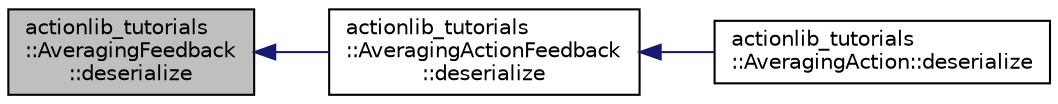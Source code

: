 digraph "actionlib_tutorials::AveragingFeedback::deserialize"
{
  edge [fontname="Helvetica",fontsize="10",labelfontname="Helvetica",labelfontsize="10"];
  node [fontname="Helvetica",fontsize="10",shape=record];
  rankdir="LR";
  Node1 [label="actionlib_tutorials\l::AveragingFeedback\l::deserialize",height=0.2,width=0.4,color="black", fillcolor="grey75", style="filled" fontcolor="black"];
  Node1 -> Node2 [dir="back",color="midnightblue",fontsize="10",style="solid",fontname="Helvetica"];
  Node2 [label="actionlib_tutorials\l::AveragingActionFeedback\l::deserialize",height=0.2,width=0.4,color="black", fillcolor="white", style="filled",URL="$classactionlib__tutorials_1_1_averaging_action_feedback.html#ac37cb54002951a269db6379b363b9b89"];
  Node2 -> Node3 [dir="back",color="midnightblue",fontsize="10",style="solid",fontname="Helvetica"];
  Node3 [label="actionlib_tutorials\l::AveragingAction::deserialize",height=0.2,width=0.4,color="black", fillcolor="white", style="filled",URL="$classactionlib__tutorials_1_1_averaging_action.html#aa1c0df8b2451e5213fd25d23bc3792ea"];
}

